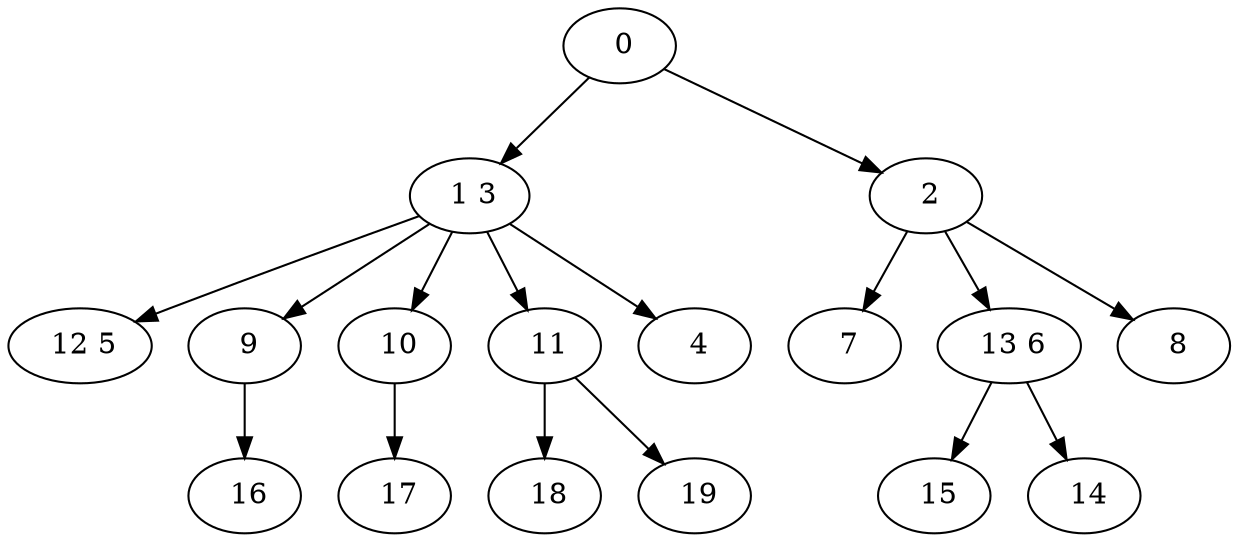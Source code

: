 digraph mytree {
" 0" -> " 1 3";
" 0" -> " 2";
" 1 3" -> " 12 5";
" 1 3" -> " 9";
" 1 3" -> " 10";
" 1 3" -> " 11";
" 1 3" -> " 4";
" 2" -> " 7";
" 2" -> " 13 6";
" 2" -> " 8";
" 7";
" 16";
" 12 5";
" 18";
" 9" -> " 16";
" 10" -> " 17";
" 11" -> " 18";
" 11" -> " 19";
" 17";
" 19";
" 13 6" -> " 15";
" 13 6" -> " 14";
" 15";
" 14";
" 8";
" 4";
}
